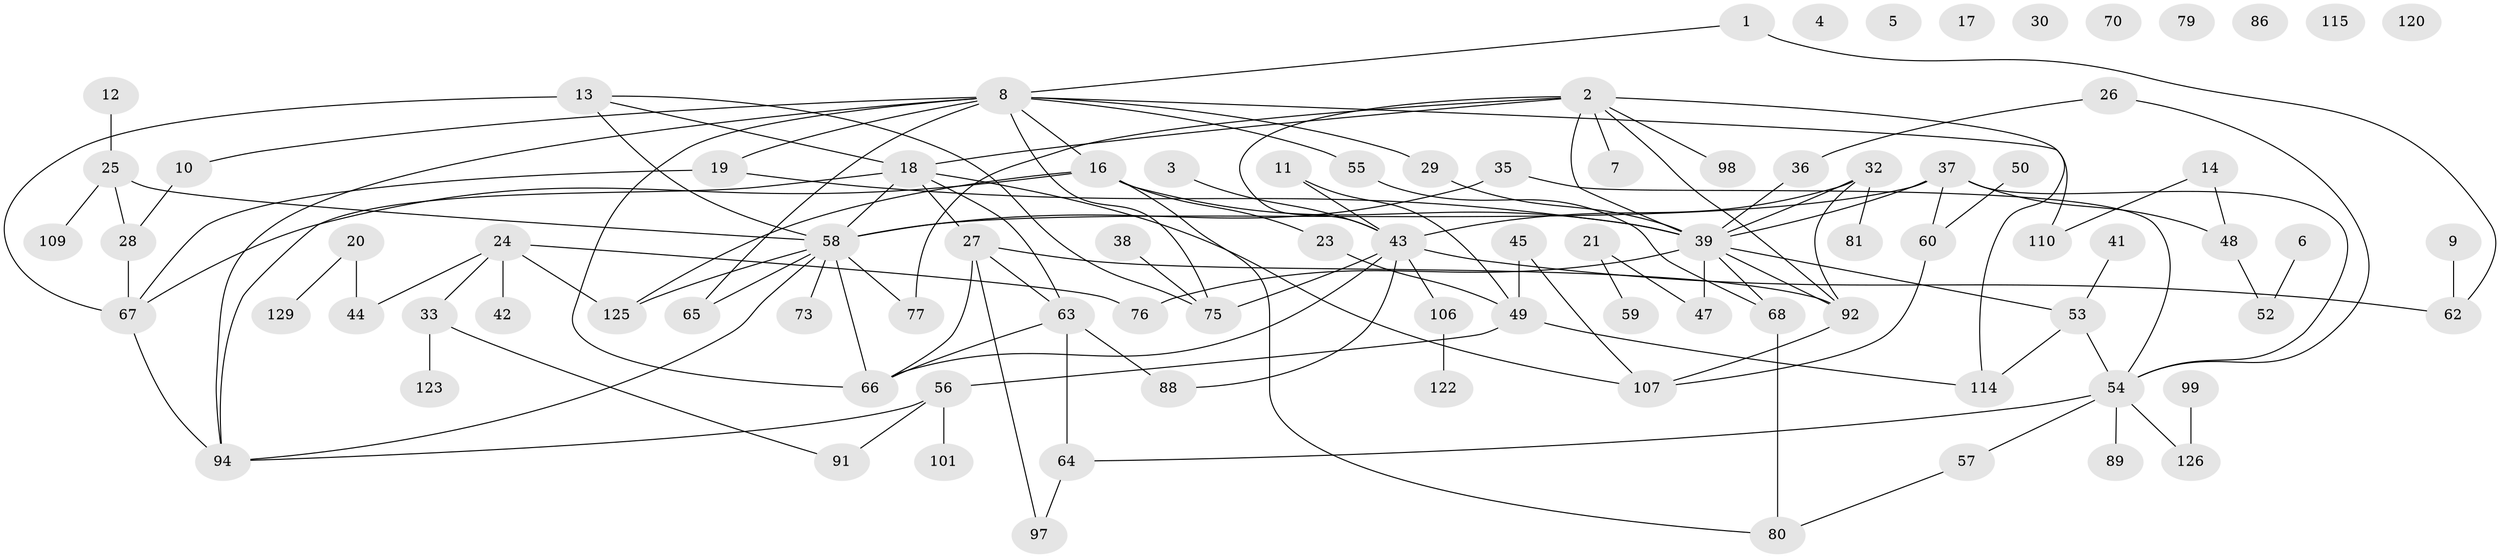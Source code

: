 // original degree distribution, {1: 0.21705426356589147, 6: 0.015503875968992248, 2: 0.27906976744186046, 0: 0.06976744186046512, 7: 0.007751937984496124, 3: 0.21705426356589147, 4: 0.10852713178294573, 8: 0.023255813953488372, 5: 0.05426356589147287, 10: 0.007751937984496124}
// Generated by graph-tools (version 1.1) at 2025/41/03/06/25 10:41:22]
// undirected, 90 vertices, 125 edges
graph export_dot {
graph [start="1"]
  node [color=gray90,style=filled];
  1 [super="+71"];
  2 [super="+69"];
  3 [super="+124"];
  4;
  5;
  6;
  7 [super="+85"];
  8 [super="+15"];
  9;
  10 [super="+83"];
  11 [super="+95"];
  12;
  13 [super="+22"];
  14;
  16 [super="+31"];
  17;
  18 [super="+82"];
  19 [super="+104"];
  20;
  21 [super="+111"];
  23;
  24 [super="+116"];
  25 [super="+102"];
  26;
  27;
  28;
  29;
  30;
  32 [super="+96"];
  33 [super="+34"];
  35;
  36;
  37 [super="+93"];
  38;
  39 [super="+40"];
  41;
  42;
  43 [super="+90"];
  44 [super="+46"];
  45;
  47 [super="+51"];
  48 [super="+61"];
  49;
  50;
  52 [super="+84"];
  53 [super="+108"];
  54 [super="+72"];
  55 [super="+127"];
  56 [super="+103"];
  57;
  58 [super="+113"];
  59;
  60 [super="+78"];
  62 [super="+118"];
  63 [super="+112"];
  64;
  65;
  66 [super="+105"];
  67 [super="+74"];
  68 [super="+100"];
  70;
  73;
  75 [super="+87"];
  76;
  77;
  79;
  80;
  81;
  86;
  88;
  89;
  91;
  92 [super="+119"];
  94;
  97 [super="+121"];
  98;
  99;
  101;
  106;
  107 [super="+117"];
  109;
  110;
  114 [super="+128"];
  115;
  120;
  122;
  123;
  125;
  126;
  129;
  1 -- 8;
  1 -- 62;
  2 -- 7;
  2 -- 18;
  2 -- 43;
  2 -- 98;
  2 -- 77;
  2 -- 39;
  2 -- 92;
  2 -- 114;
  3 -- 43;
  6 -- 52;
  8 -- 10;
  8 -- 16;
  8 -- 29;
  8 -- 94;
  8 -- 65;
  8 -- 110;
  8 -- 19;
  8 -- 75;
  8 -- 66;
  8 -- 55;
  9 -- 62;
  10 -- 28;
  11 -- 43;
  11 -- 49;
  12 -- 25;
  13 -- 18;
  13 -- 67;
  13 -- 58;
  13 -- 75;
  14 -- 48;
  14 -- 110;
  16 -- 80;
  16 -- 125;
  16 -- 67;
  16 -- 39;
  16 -- 23;
  18 -- 27;
  18 -- 58;
  18 -- 94;
  18 -- 107;
  18 -- 63;
  19 -- 39;
  19 -- 67;
  20 -- 44;
  20 -- 129;
  21 -- 59;
  21 -- 47;
  23 -- 49;
  24 -- 33;
  24 -- 125;
  24 -- 42;
  24 -- 44;
  24 -- 76;
  25 -- 28;
  25 -- 58;
  25 -- 109;
  26 -- 36;
  26 -- 54;
  27 -- 66;
  27 -- 92;
  27 -- 97;
  27 -- 63;
  28 -- 67;
  29 -- 39;
  32 -- 43;
  32 -- 81;
  32 -- 92;
  32 -- 39;
  33 -- 123;
  33 -- 91;
  35 -- 58;
  35 -- 54;
  36 -- 39;
  37 -- 54;
  37 -- 58;
  37 -- 60;
  37 -- 39;
  37 -- 48;
  38 -- 75;
  39 -- 68;
  39 -- 76;
  39 -- 92;
  39 -- 53;
  39 -- 47;
  41 -- 53;
  43 -- 62;
  43 -- 66;
  43 -- 106;
  43 -- 88;
  43 -- 75;
  45 -- 49;
  45 -- 107;
  48 -- 52;
  49 -- 114;
  49 -- 56;
  50 -- 60;
  53 -- 54;
  53 -- 114;
  54 -- 126;
  54 -- 64;
  54 -- 89;
  54 -- 57;
  55 -- 68;
  56 -- 91;
  56 -- 94;
  56 -- 101;
  57 -- 80;
  58 -- 94;
  58 -- 125;
  58 -- 65;
  58 -- 73;
  58 -- 77;
  58 -- 66;
  60 -- 107;
  63 -- 64;
  63 -- 88;
  63 -- 66;
  64 -- 97;
  67 -- 94;
  68 -- 80;
  92 -- 107;
  99 -- 126;
  106 -- 122;
}
